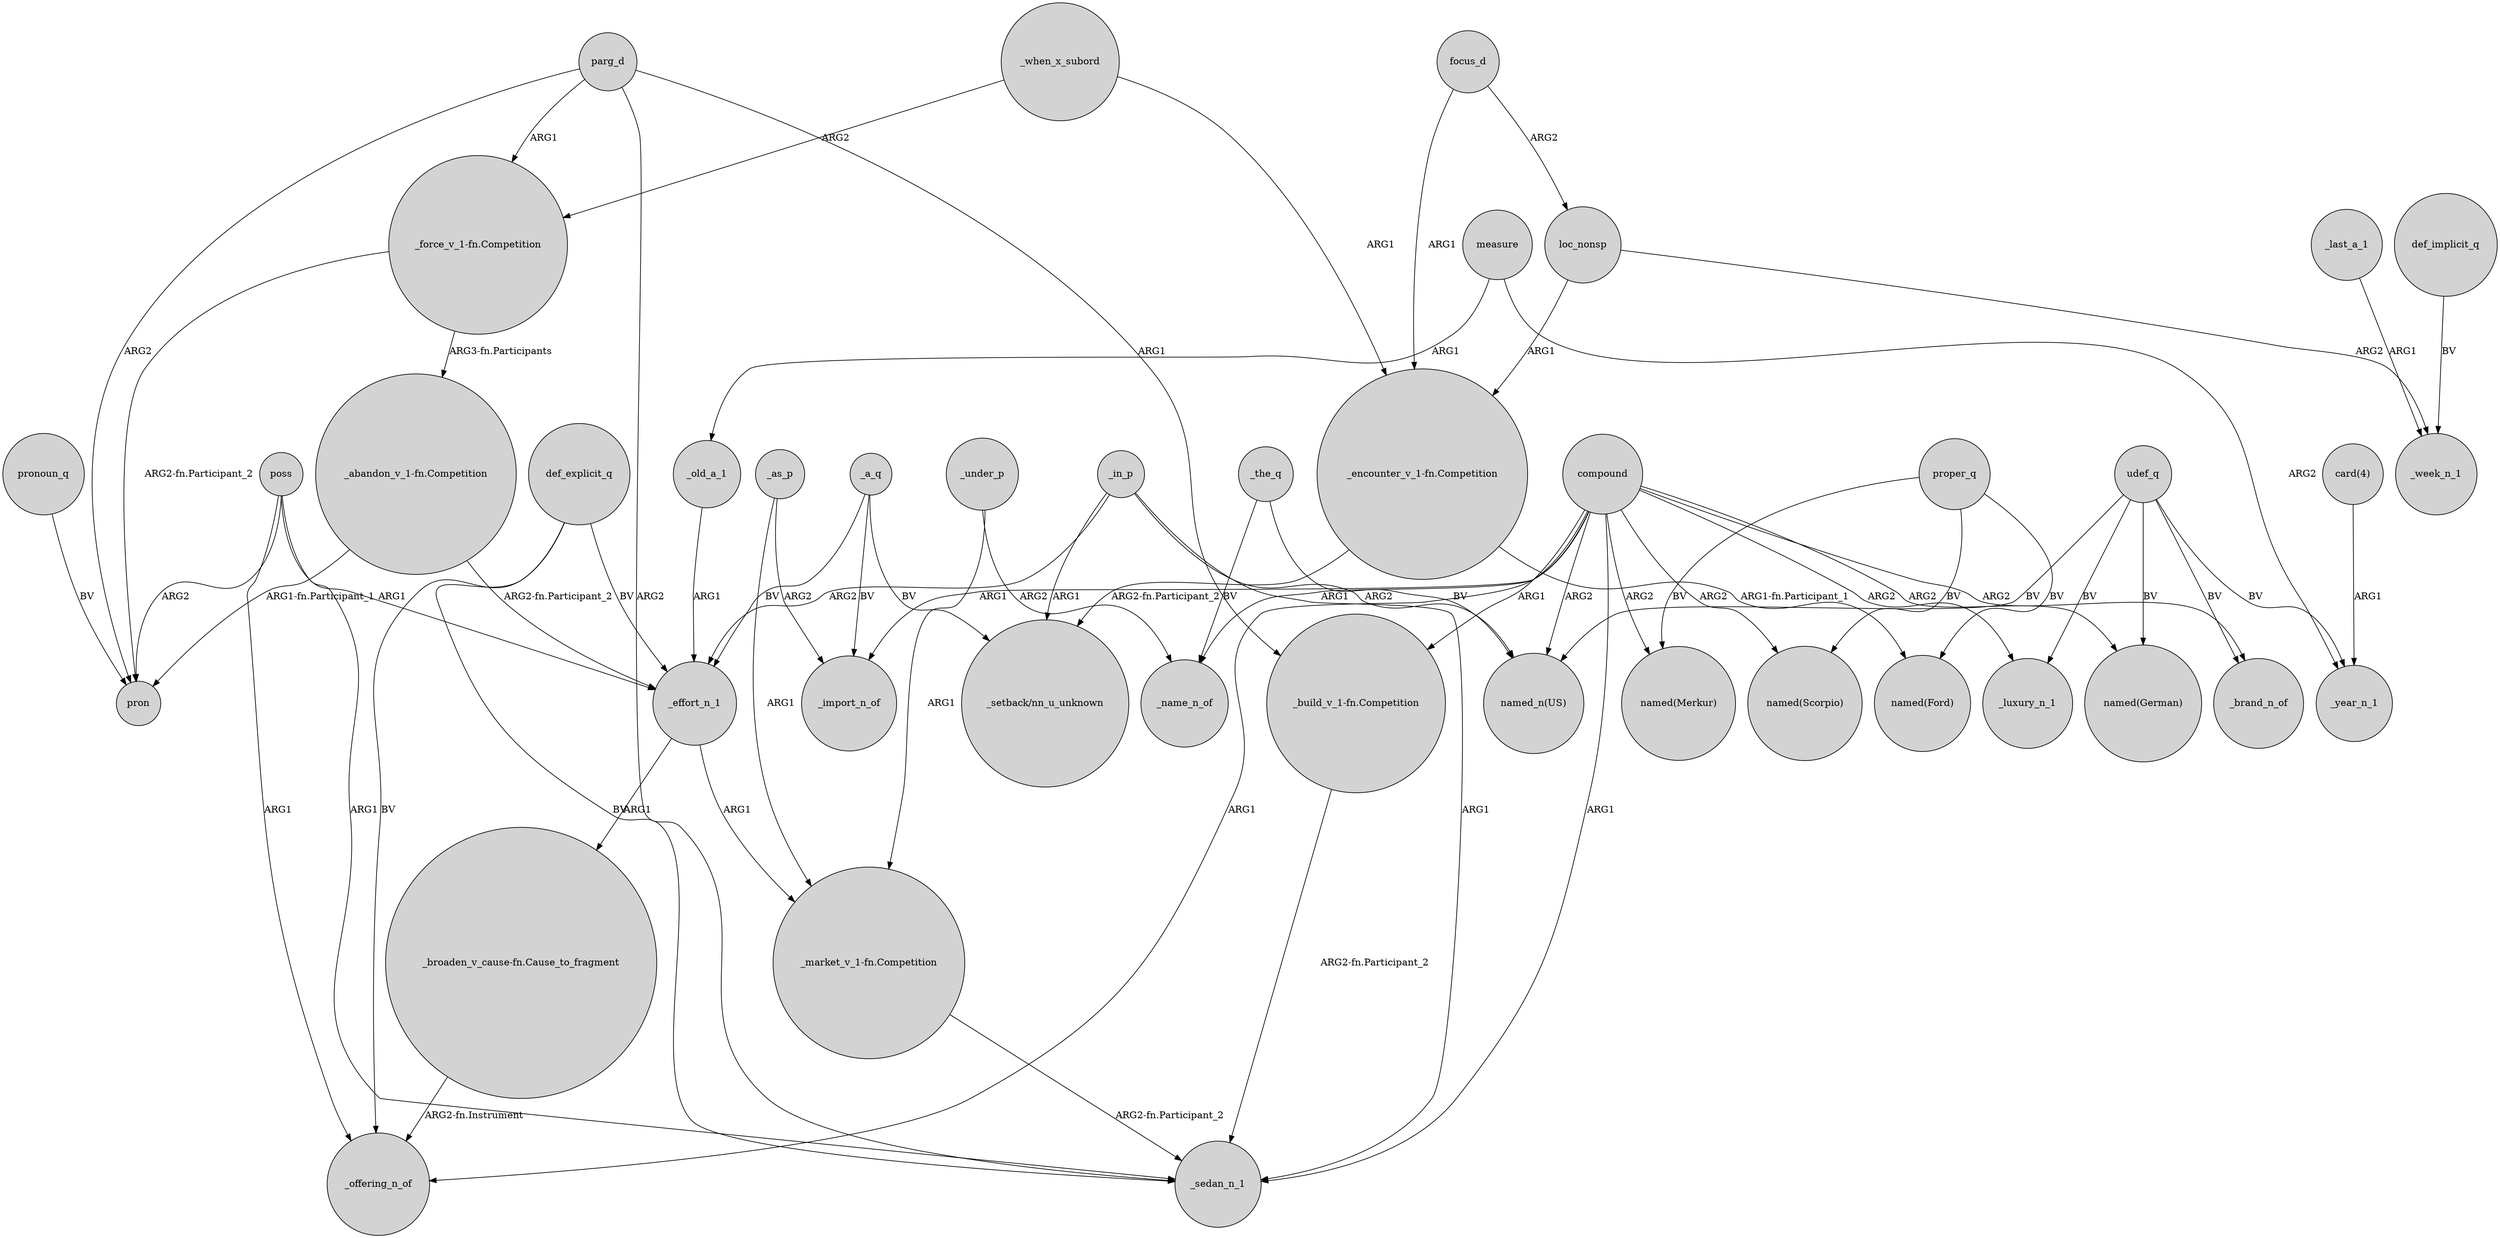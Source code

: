digraph {
	node [shape=circle style=filled]
	_when_x_subord -> "_encounter_v_1-fn.Competition" [label=ARG1]
	_under_p -> _name_n_of [label=ARG2]
	_in_p -> _effort_n_1 [label=ARG2]
	_when_x_subord -> "_force_v_1-fn.Competition" [label=ARG2]
	"_abandon_v_1-fn.Competition" -> _effort_n_1 [label="ARG2-fn.Participant_2"]
	"_build_v_1-fn.Competition" -> _sedan_n_1 [label="ARG2-fn.Participant_2"]
	def_explicit_q -> _effort_n_1 [label=BV]
	proper_q -> "named(Ford)" [label=BV]
	_in_p -> "named_n(US)" [label=ARG2]
	_the_q -> "named_n(US)" [label=BV]
	_as_p -> "_market_v_1-fn.Competition" [label=ARG1]
	def_explicit_q -> _sedan_n_1 [label=BV]
	compound -> _luxury_n_1 [label=ARG2]
	compound -> _import_n_of [label=ARG1]
	compound -> _offering_n_of [label=ARG1]
	parg_d -> pron [label=ARG2]
	proper_q -> "named(Scorpio)" [label=BV]
	udef_q -> _luxury_n_1 [label=BV]
	poss -> _effort_n_1 [label=ARG1]
	_a_q -> "_setback/nn_u_unknown" [label=BV]
	"card(4)" -> _year_n_1 [label=ARG1]
	focus_d -> "_encounter_v_1-fn.Competition" [label=ARG1]
	compound -> "named(Scorpio)" [label=ARG2]
	compound -> _name_n_of [label=ARG1]
	"_force_v_1-fn.Competition" -> "_abandon_v_1-fn.Competition" [label="ARG3-fn.Participants"]
	loc_nonsp -> _week_n_1 [label=ARG2]
	focus_d -> loc_nonsp [label=ARG2]
	measure -> _old_a_1 [label=ARG1]
	_a_q -> _effort_n_1 [label=BV]
	"_encounter_v_1-fn.Competition" -> "named(Ford)" [label="ARG1-fn.Participant_1"]
	poss -> _sedan_n_1 [label=ARG1]
	"_encounter_v_1-fn.Competition" -> "_setback/nn_u_unknown" [label="ARG2-fn.Participant_2"]
	pronoun_q -> pron [label=BV]
	_a_q -> _import_n_of [label=BV]
	udef_q -> "named(German)" [label=BV]
	measure -> _year_n_1 [label=ARG2]
	poss -> pron [label=ARG2]
	def_explicit_q -> _offering_n_of [label=BV]
	"_market_v_1-fn.Competition" -> _sedan_n_1 [label="ARG2-fn.Participant_2"]
	"_broaden_v_cause-fn.Cause_to_fragment" -> _offering_n_of [label="ARG2-fn.Instrument"]
	udef_q -> _brand_n_of [label=BV]
	_last_a_1 -> _week_n_1 [label=ARG1]
	_under_p -> "_market_v_1-fn.Competition" [label=ARG1]
	compound -> _sedan_n_1 [label=ARG1]
	compound -> "named(Merkur)" [label=ARG2]
	def_implicit_q -> _week_n_1 [label=BV]
	poss -> _offering_n_of [label=ARG1]
	loc_nonsp -> "_encounter_v_1-fn.Competition" [label=ARG1]
	_old_a_1 -> _effort_n_1 [label=ARG1]
	_as_p -> _import_n_of [label=ARG2]
	_in_p -> "_setback/nn_u_unknown" [label=ARG1]
	"_force_v_1-fn.Competition" -> pron [label="ARG2-fn.Participant_2"]
	parg_d -> "_build_v_1-fn.Competition" [label=ARG1]
	udef_q -> _year_n_1 [label=BV]
	_the_q -> _name_n_of [label=BV]
	_in_p -> _sedan_n_1 [label=ARG1]
	proper_q -> "named(Merkur)" [label=BV]
	parg_d -> _sedan_n_1 [label=ARG2]
	parg_d -> "_force_v_1-fn.Competition" [label=ARG1]
	compound -> "named_n(US)" [label=ARG2]
	compound -> _brand_n_of [label=ARG2]
	udef_q -> "named_n(US)" [label=BV]
	_effort_n_1 -> "_market_v_1-fn.Competition" [label=ARG1]
	"_abandon_v_1-fn.Competition" -> pron [label="ARG1-fn.Participant_1"]
	compound -> "named(German)" [label=ARG2]
	_effort_n_1 -> "_broaden_v_cause-fn.Cause_to_fragment" [label=ARG1]
	compound -> "_build_v_1-fn.Competition" [label=ARG1]
}

